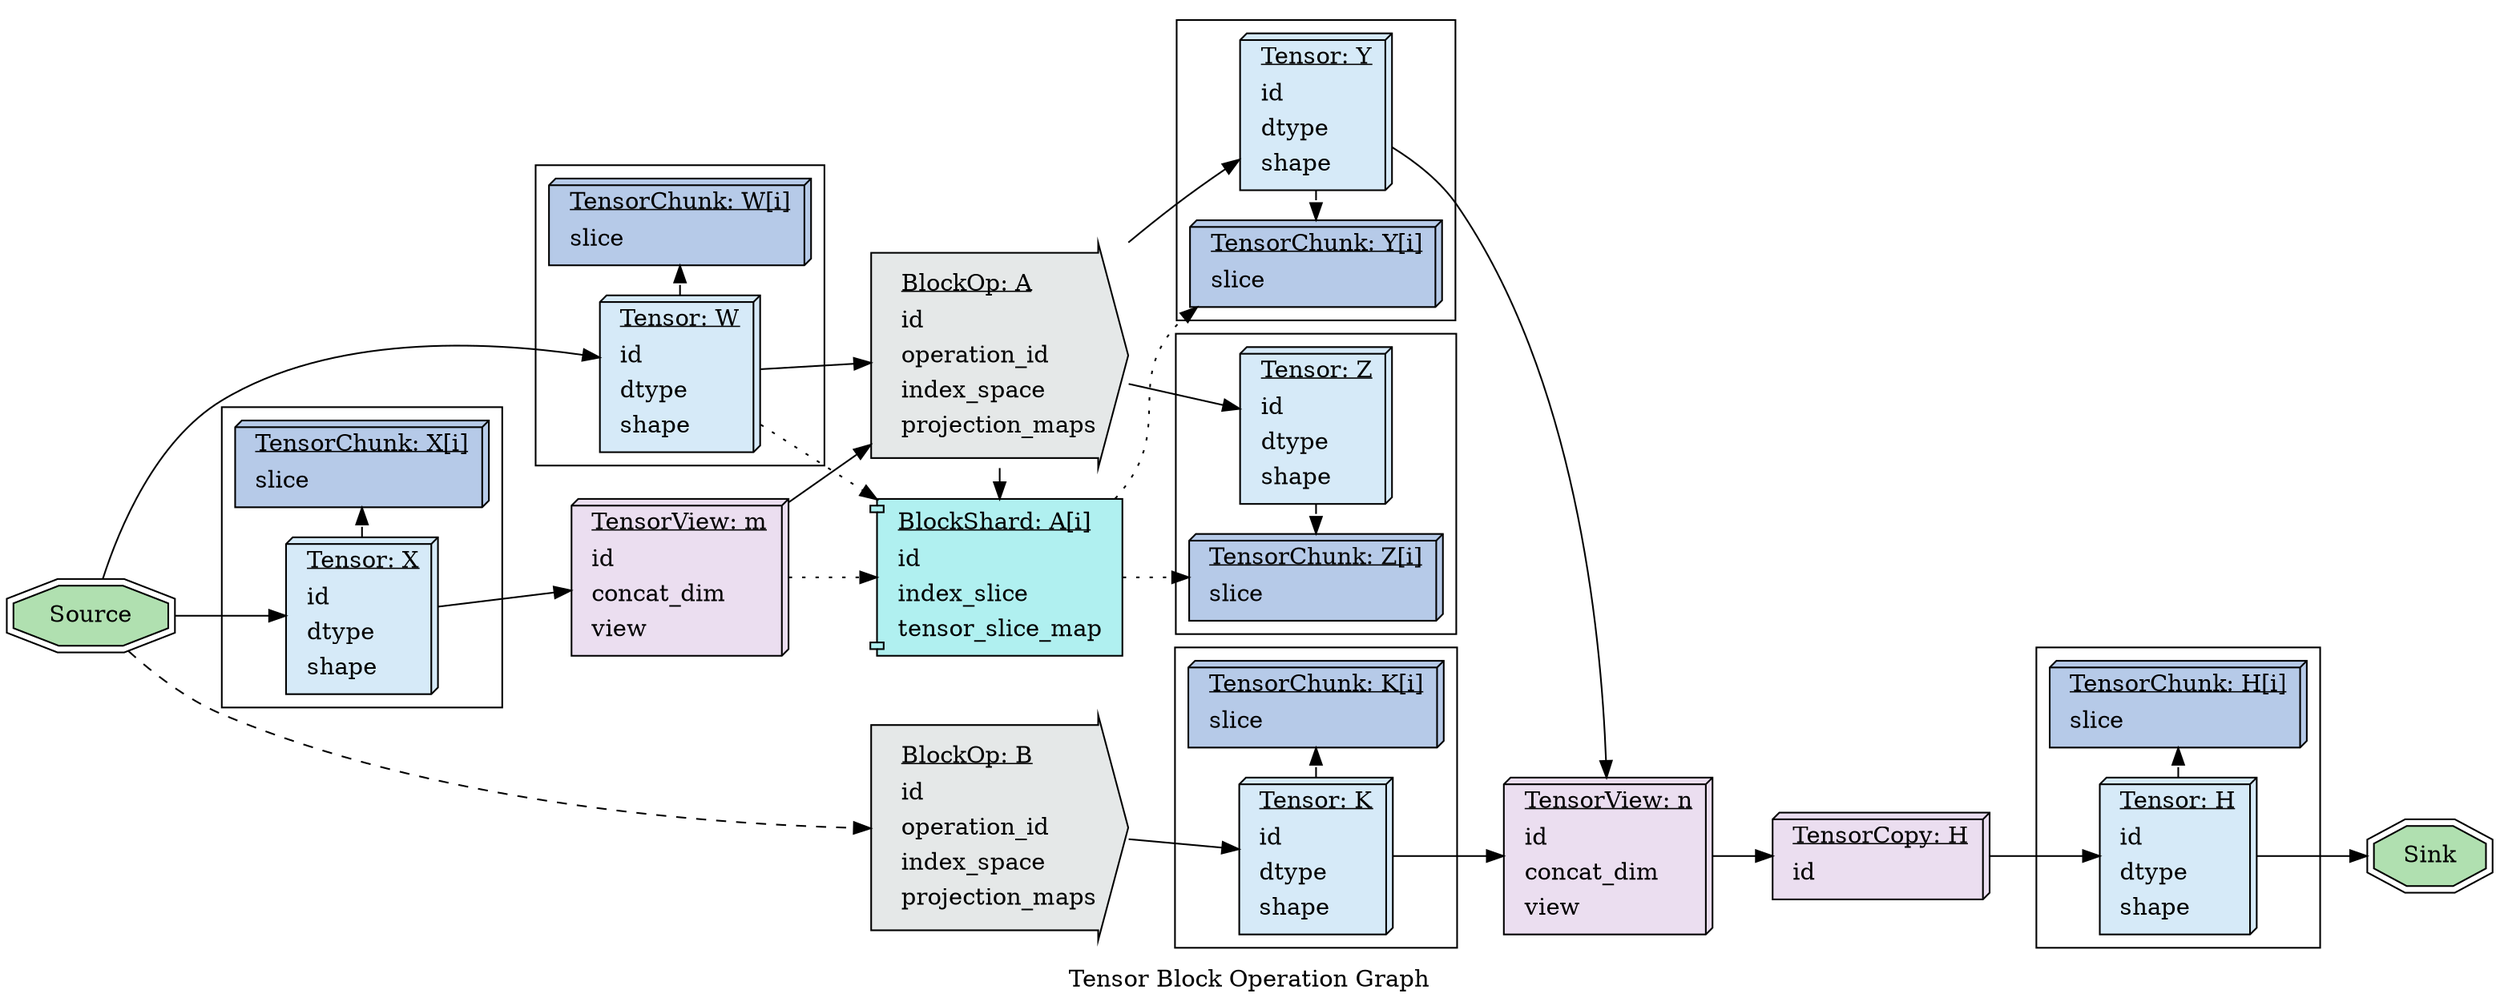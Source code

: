 digraph G {
  rankdir=LR;
  label="Tensor Block Operation Graph";

  subgraph cluster_X {
    label="";
  X [
    label=<
      <table border="0" align="left">
        <tr><td align="left"><u>Tensor: X</u></td></tr>
        <tr><td align="left">id</td></tr>
        <tr><td align="left">dtype</td></tr>
        <tr><td align="left">shape</td></tr>
        </table>
    >,
    shape="box3d",
    style=filled,
    fillcolor="#D6EAF8",
  ];

  XChunk [
    label=<
      <table border="0" align="left">
        <tr><td align="left"><u>TensorChunk: X[i]</u></td></tr>
        <tr><td align="left">slice</td></tr>
        </table>
    >,
    shape="box3d",
    style=filled,
    fillcolor="#B6CAE8",
  ];
  X -> XChunk [style="dashed"];
  { rank=same; X; XChunk; }
  } // subgraph cluster_X

  m [
    label=<
      <table border="0" align="left">
        <tr><td align="left"><u>TensorView: m</u></td></tr>
        <tr><td align="left">id</td></tr>
        <tr><td align="left">concat_dim</td></tr>
        <tr><td align="left">view</td></tr>
        </table>
    >,
    shape="box3d",
    style=filled,
    fillcolor="#EBDEF0",
  ];


  subgraph cluster_W {
    label="";
  W [
    label=<
      <table border="0" align="left">
        <tr><td align="left"><u>Tensor: W</u></td></tr>
        <tr><td align="left">id</td></tr>
        <tr><td align="left">dtype</td></tr>
        <tr><td align="left">shape</td></tr>
        </table>
    >,
    shape="box3d",
    style=filled,
    fillcolor="#D6EAF8",
  ];
  WChunk [
    label=<
      <table border="0" align="left">
        <tr><td align="left"><u>TensorChunk: W[i]</u></td></tr>
        <tr><td align="left">slice</td></tr>
        </table>
    >,
    shape="box3d",
    style=filled,
    fillcolor="#B6CAE8",
  ];
  W -> WChunk [style="dashed"];
  { rank=same; W; WChunk; }
  } // subgraph cluster_W

  subgraph cluster_Z {
    label="";
  Z [
    label=<
      <table border="0" align="left">
        <tr><td align="left"><u>Tensor: Z</u></td></tr>
        <tr><td align="left">id</td></tr>
        <tr><td align="left">dtype</td></tr>
        <tr><td align="left">shape</td></tr>
        </table>
    >,
    shape="box3d",
    style=filled,
    fillcolor="#D6EAF8",
  ];
  ZChunk [
    label=<
      <table border="0" align="left">
        <tr><td align="left"><u>TensorChunk: Z[i]</u></td></tr>
        <tr><td align="left">slice</td></tr>
        </table>
    >,
    shape="box3d",
    style=filled,
    fillcolor="#B6CAE8",
  ];
  Z -> ZChunk [style="dashed"];
  { rank=same; Z; ZChunk; }
  } // subgraph cluster_Z


  subgraph cluster_K {
    label="";
  K [
    label=<
      <table border="0" align="left">
        <tr><td align="left"><u>Tensor: K</u></td></tr>
        <tr><td align="left">id</td></tr>
        <tr><td align="left">dtype</td></tr>
        <tr><td align="left">shape</td></tr>
        </table>
    >,
    shape="box3d",
    style=filled,
    fillcolor="#D6EAF8",
  ];
  KChunk [
    label=<
      <table border="0" align="left">
        <tr><td align="left"><u>TensorChunk: K[i]</u></td></tr>
        <tr><td align="left">slice</td></tr>
        </table>
    >,
    shape="box3d",
    style=filled,
    fillcolor="#B6CAE8",
  ];
  K -> KChunk [style="dashed"];
  { rank=same; K; KChunk; }
  } // subgraph cluster_K

  subgraph cluster_Y {
    label="";
  Y [
    label=<
      <table border="0" align="left">
        <tr><td align="left"><u>Tensor: Y</u></td></tr>
        <tr><td align="left">id</td></tr>
        <tr><td align="left">dtype</td></tr>
        <tr><td align="left">shape</td></tr>
        </table>
    >,
    shape="box3d",
    style=filled,
    fillcolor="#D6EAF8",
  ];
  YChunk [
    label=<
      <table border="0" align="left">
        <tr><td align="left"><u>TensorChunk: Y[i]</u></td></tr>
        <tr><td align="left">slice</td></tr>
        </table>
    >,
    shape="box3d",
    style=filled,
    fillcolor="#B6CAE8",
  ];
  Y -> YChunk [style="dashed"];
  { rank=same; Y; YChunk; }
  } // subgraph cluster_Y

  subgraph cluster_H {
    label="";
  H [
    label=<
      <table border="0" align="left">
        <tr><td align="left"><u>Tensor: H</u></td></tr>
        <tr><td align="left">id</td></tr>
        <tr><td align="left">dtype</td></tr>
        <tr><td align="left">shape</td></tr>
        </table>
    >,
    shape="box3d",
    style=filled,
    fillcolor="#D6EAF8",
  ];
  HChunk [
    label=<
      <table border="0" align="left">
        <tr><td align="left"><u>TensorChunk: H[i]</u></td></tr>
        <tr><td align="left">slice</td></tr>
        </table>
    >,
    shape="box3d",
    style=filled,
    fillcolor="#B6CAE8",
  ];
  H -> HChunk [style="dashed"];
  { rank=same; H; HChunk; }
  } // subgraph cluster_H

  TensorViewn [
    label=<
      <table border="0" align="left">
        <tr><td align="left"><u>TensorView: n</u></td></tr>
        <tr><td align="left">id</td></tr>
        <tr><td align="left">concat_dim</td></tr>
        <tr><td align="left">view</td></tr>
        </table>
    >,
    shape="box3d",
    style=filled,
    fillcolor="#EBDEF0",
  ];

  TensorCopyH [
    label=<
      <table border="0" align="left">
        <tr><td align="left"><u>TensorCopy: H</u></td></tr>
        <tr><td align="left">id</td></tr>
        </table>
    >,
    shape="box3d",
    style=filled,
    fillcolor="#EBDEF0",
  ];

  Y -> TensorViewn;
  K -> TensorViewn;
  TensorViewn -> TensorCopyH;
  TensorCopyH -> H;

  BlockOpA [
    label=<
      <table border="0" align="left">
        <tr><td align="left"><u>BlockOp: A</u></td></tr>
        <tr><td align="left">id</td></tr>
        <tr><td port="operation" align="left">operation_id</td></tr>
        <tr><td align="left">index_space</td></tr>
        <tr><td align="left">projection_maps</td></tr>
        </table>
    >,
    shape="rarrow",
    style=filled,
    fillcolor="#E5E8E8",
    margin="0.2",
  ];

  BlockOpB [
    label=<
      <table border="0" align="left">
        <tr><td align="left"><u>BlockOp: B</u></td></tr>
        <tr><td align="left">id</td></tr>
        <tr><td port="operation" align="left">operation_id</td></tr>
        <tr><td align="left">index_space</td></tr>
        <tr><td align="left">projection_maps</td></tr>
        </table>
    >,
    shape="rarrow",
    style=filled,
    fillcolor="#E5E8E8",
    margin="0.2",
  ];
  BlockOpB -> K;

  BlockShard [
    label=<
      <table border="0" align="left">
        <tr><td align="left"><u>BlockShard: A[i]</u></td></tr>
        <tr><td align="left">id</td></tr>
        <tr><td align="left">index_slice</td></tr>
        <tr><td align="left">tensor_slice_map</td></tr>
        </table>
    >,
    shape="component",
    style="filled",
    fillcolor="#B0F0F0",
  ];

  X -> m;

  m -> BlockOpA;
  W -> BlockOpA;
  BlockOpA -> Y;
  BlockOpA -> Z;

  m -> BlockShard [style="dotted"];
  W -> BlockShard [style="dotted"];
  BlockShard -> YChunk [style="dotted"];
  BlockShard -> ZChunk [style="dotted"];

  BlockOpA -> BlockShard;
  { rank=same; BlockOpA; BlockShard; }

  Source [
    shape="doubleoctagon",
    style="filled",
    fillcolor="#B0E0B0",
  ];
  Source -> X;
  Source -> W;

  Source -> BlockOpB [style="dashed"];

  { rank=same; BlockOpA; BlockOpB; }

  Sink [
    shape="doubleoctagon",
    style="filled",
    fillcolor="#B0E0B0",
  ];
  H -> Sink;
}
